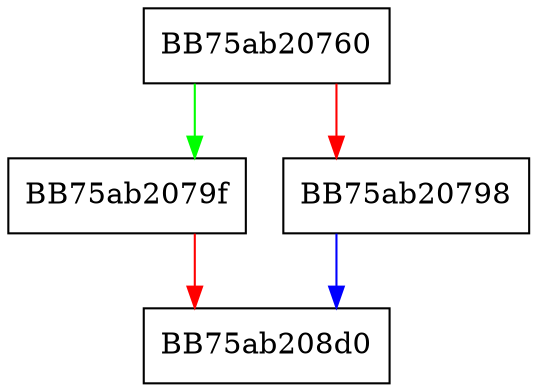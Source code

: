 digraph RollingQueueQueryFirst {
  node [shape="box"];
  graph [splines=ortho];
  BB75ab20760 -> BB75ab2079f [color="green"];
  BB75ab20760 -> BB75ab20798 [color="red"];
  BB75ab20798 -> BB75ab208d0 [color="blue"];
  BB75ab2079f -> BB75ab208d0 [color="red"];
}